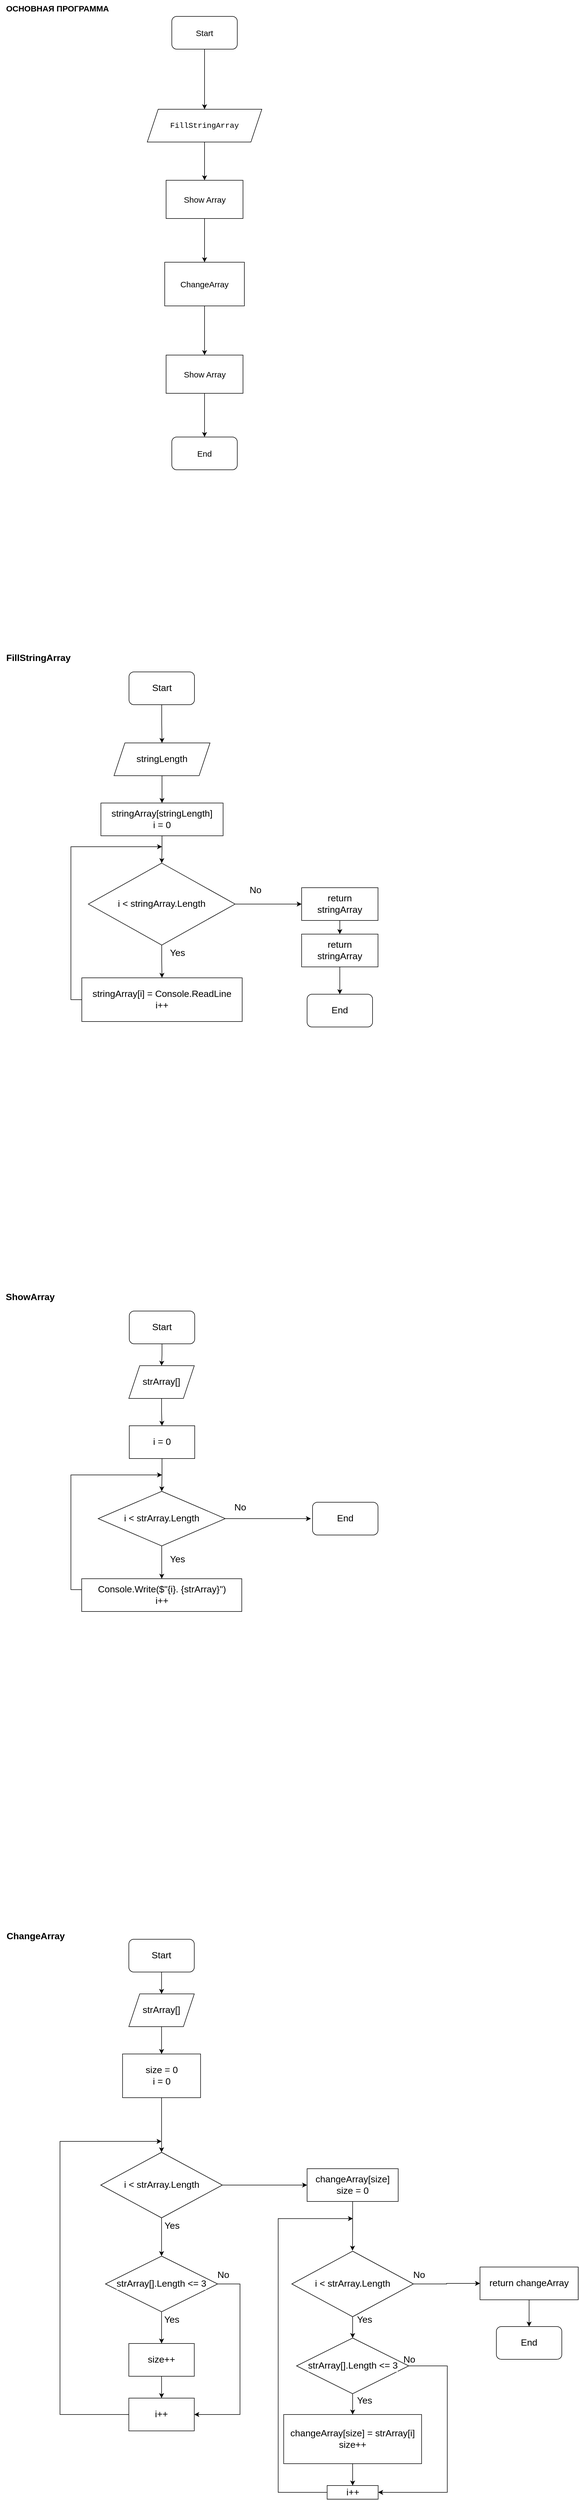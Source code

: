 <mxfile version="20.8.13" type="device"><diagram name="Страница 1" id="VPF_Hh4auNEz_IFb7UpR"><mxGraphModel dx="989" dy="529" grid="1" gridSize="10" guides="1" tooltips="1" connect="1" arrows="1" fold="1" page="1" pageScale="1" pageWidth="827" pageHeight="1169" math="0" shadow="0"><root><mxCell id="0"/><mxCell id="1" parent="0"/><mxCell id="eVmPArstOqrc9TX9lQkC-1" value="ОСНОВНАЯ ПРОГРАММА" style="text;html=1;align=center;verticalAlign=middle;resizable=0;points=[];autosize=1;strokeColor=none;fillColor=none;fontSize=15;fontStyle=1" vertex="1" parent="1"><mxGeometry x="30" y="10" width="210" height="30" as="geometry"/></mxCell><mxCell id="eVmPArstOqrc9TX9lQkC-6" style="edgeStyle=orthogonalEdgeStyle;rounded=0;orthogonalLoop=1;jettySize=auto;html=1;entryX=0.5;entryY=0;entryDx=0;entryDy=0;fontSize=15;fontColor=#000000;" edge="1" parent="1" source="eVmPArstOqrc9TX9lQkC-3" target="eVmPArstOqrc9TX9lQkC-5"><mxGeometry relative="1" as="geometry"/></mxCell><mxCell id="eVmPArstOqrc9TX9lQkC-3" value="Start" style="rounded=1;whiteSpace=wrap;html=1;fontSize=15;" vertex="1" parent="1"><mxGeometry x="345" y="40" width="120" height="60" as="geometry"/></mxCell><mxCell id="eVmPArstOqrc9TX9lQkC-8" style="edgeStyle=orthogonalEdgeStyle;rounded=0;orthogonalLoop=1;jettySize=auto;html=1;fontSize=15;fontColor=#000000;" edge="1" parent="1" source="eVmPArstOqrc9TX9lQkC-5"><mxGeometry relative="1" as="geometry"><mxPoint x="405" y="340" as="targetPoint"/></mxGeometry></mxCell><mxCell id="eVmPArstOqrc9TX9lQkC-5" value="&lt;div style=&quot;font-family: Consolas, &amp;quot;Courier New&amp;quot;, monospace; font-size: 14px; line-height: 19px;&quot;&gt;&lt;span style=&quot;background-color: rgb(255, 255, 255);&quot;&gt;FillStringArray&lt;/span&gt;&lt;/div&gt;" style="shape=parallelogram;perimeter=parallelogramPerimeter;whiteSpace=wrap;html=1;fixedSize=1;fontSize=15;" vertex="1" parent="1"><mxGeometry x="300" y="210" width="210" height="60" as="geometry"/></mxCell><mxCell id="eVmPArstOqrc9TX9lQkC-11" style="edgeStyle=orthogonalEdgeStyle;rounded=0;orthogonalLoop=1;jettySize=auto;html=1;entryX=0.5;entryY=0;entryDx=0;entryDy=0;fontSize=15;fontColor=#000000;" edge="1" parent="1" source="eVmPArstOqrc9TX9lQkC-9" target="eVmPArstOqrc9TX9lQkC-10"><mxGeometry relative="1" as="geometry"/></mxCell><mxCell id="eVmPArstOqrc9TX9lQkC-9" value="Show Array" style="rounded=0;whiteSpace=wrap;html=1;labelBackgroundColor=#FFFFFF;fontSize=15;fontColor=#000000;" vertex="1" parent="1"><mxGeometry x="334.5" y="340" width="141" height="70" as="geometry"/></mxCell><mxCell id="eVmPArstOqrc9TX9lQkC-13" style="edgeStyle=orthogonalEdgeStyle;rounded=0;orthogonalLoop=1;jettySize=auto;html=1;entryX=0.5;entryY=0;entryDx=0;entryDy=0;fontSize=15;fontColor=#000000;" edge="1" parent="1" source="eVmPArstOqrc9TX9lQkC-10" target="eVmPArstOqrc9TX9lQkC-12"><mxGeometry relative="1" as="geometry"/></mxCell><mxCell id="eVmPArstOqrc9TX9lQkC-10" value="ChangeArray" style="rounded=0;whiteSpace=wrap;html=1;labelBackgroundColor=#FFFFFF;fontSize=15;fontColor=#000000;" vertex="1" parent="1"><mxGeometry x="332" y="490" width="146" height="80" as="geometry"/></mxCell><mxCell id="eVmPArstOqrc9TX9lQkC-15" style="edgeStyle=orthogonalEdgeStyle;rounded=0;orthogonalLoop=1;jettySize=auto;html=1;entryX=0.5;entryY=0;entryDx=0;entryDy=0;fontSize=15;fontColor=#000000;" edge="1" parent="1" source="eVmPArstOqrc9TX9lQkC-12" target="eVmPArstOqrc9TX9lQkC-14"><mxGeometry relative="1" as="geometry"/></mxCell><mxCell id="eVmPArstOqrc9TX9lQkC-12" value="Show Array" style="rounded=0;whiteSpace=wrap;html=1;labelBackgroundColor=#FFFFFF;fontSize=15;fontColor=#000000;" vertex="1" parent="1"><mxGeometry x="334.5" y="660" width="141" height="70" as="geometry"/></mxCell><mxCell id="eVmPArstOqrc9TX9lQkC-14" value="End" style="rounded=1;whiteSpace=wrap;html=1;labelBackgroundColor=#FFFFFF;fontSize=15;fontColor=#000000;" vertex="1" parent="1"><mxGeometry x="345" y="810" width="120" height="60" as="geometry"/></mxCell><mxCell id="eVmPArstOqrc9TX9lQkC-17" value="FillStringArray" style="text;html=1;align=center;verticalAlign=middle;resizable=0;points=[];autosize=1;strokeColor=none;fillColor=none;fontSize=17;fontColor=#000000;fontStyle=1" vertex="1" parent="1"><mxGeometry x="30" y="1200" width="140" height="30" as="geometry"/></mxCell><mxCell id="eVmPArstOqrc9TX9lQkC-20" style="edgeStyle=orthogonalEdgeStyle;rounded=0;orthogonalLoop=1;jettySize=auto;html=1;entryX=0.5;entryY=0;entryDx=0;entryDy=0;fontSize=17;fontColor=#000000;" edge="1" parent="1" source="eVmPArstOqrc9TX9lQkC-18" target="eVmPArstOqrc9TX9lQkC-19"><mxGeometry relative="1" as="geometry"/></mxCell><mxCell id="eVmPArstOqrc9TX9lQkC-18" value="Start" style="rounded=1;whiteSpace=wrap;html=1;labelBackgroundColor=#FFFFFF;fontSize=17;fontColor=#000000;" vertex="1" parent="1"><mxGeometry x="266.5" y="1240" width="120" height="60" as="geometry"/></mxCell><mxCell id="eVmPArstOqrc9TX9lQkC-22" style="edgeStyle=orthogonalEdgeStyle;rounded=0;orthogonalLoop=1;jettySize=auto;html=1;fontSize=17;fontColor=#000000;" edge="1" parent="1" source="eVmPArstOqrc9TX9lQkC-19"><mxGeometry relative="1" as="geometry"><mxPoint x="327" y="1480" as="targetPoint"/></mxGeometry></mxCell><mxCell id="eVmPArstOqrc9TX9lQkC-19" value="stringLength" style="shape=parallelogram;perimeter=parallelogramPerimeter;whiteSpace=wrap;html=1;fixedSize=1;labelBackgroundColor=#FFFFFF;fontSize=17;fontColor=#000000;" vertex="1" parent="1"><mxGeometry x="239" y="1370" width="176" height="60" as="geometry"/></mxCell><mxCell id="eVmPArstOqrc9TX9lQkC-25" style="edgeStyle=orthogonalEdgeStyle;rounded=0;orthogonalLoop=1;jettySize=auto;html=1;entryX=0.5;entryY=0;entryDx=0;entryDy=0;fontSize=17;fontColor=#000000;" edge="1" parent="1" source="eVmPArstOqrc9TX9lQkC-23" target="eVmPArstOqrc9TX9lQkC-24"><mxGeometry relative="1" as="geometry"/></mxCell><mxCell id="eVmPArstOqrc9TX9lQkC-23" value="stringArray[stringLength]&lt;br&gt;i = 0" style="rounded=0;whiteSpace=wrap;html=1;labelBackgroundColor=#FFFFFF;fontSize=17;fontColor=#000000;" vertex="1" parent="1"><mxGeometry x="215" y="1480" width="224" height="60" as="geometry"/></mxCell><mxCell id="eVmPArstOqrc9TX9lQkC-27" style="edgeStyle=orthogonalEdgeStyle;rounded=0;orthogonalLoop=1;jettySize=auto;html=1;entryX=0.5;entryY=0;entryDx=0;entryDy=0;fontSize=17;fontColor=#000000;" edge="1" parent="1" source="eVmPArstOqrc9TX9lQkC-24" target="eVmPArstOqrc9TX9lQkC-26"><mxGeometry relative="1" as="geometry"/></mxCell><mxCell id="eVmPArstOqrc9TX9lQkC-35" style="edgeStyle=orthogonalEdgeStyle;rounded=0;orthogonalLoop=1;jettySize=auto;html=1;fontSize=17;fontColor=#000000;" edge="1" parent="1" source="eVmPArstOqrc9TX9lQkC-24"><mxGeometry relative="1" as="geometry"><mxPoint x="583" y="1665" as="targetPoint"/></mxGeometry></mxCell><mxCell id="eVmPArstOqrc9TX9lQkC-24" value="i &amp;lt; stringArray.Length" style="rhombus;whiteSpace=wrap;html=1;labelBackgroundColor=#FFFFFF;fontSize=17;fontColor=#000000;" vertex="1" parent="1"><mxGeometry x="192" y="1590" width="269" height="150" as="geometry"/></mxCell><mxCell id="eVmPArstOqrc9TX9lQkC-31" style="edgeStyle=orthogonalEdgeStyle;rounded=0;orthogonalLoop=1;jettySize=auto;html=1;fontSize=17;fontColor=#000000;" edge="1" parent="1" source="eVmPArstOqrc9TX9lQkC-26"><mxGeometry relative="1" as="geometry"><mxPoint x="327" y="1560" as="targetPoint"/><Array as="points"><mxPoint x="160" y="1840"/><mxPoint x="160" y="1560"/></Array></mxGeometry></mxCell><mxCell id="eVmPArstOqrc9TX9lQkC-26" value="stringArray[i] = Console.ReadLine&lt;br&gt;i++" style="whiteSpace=wrap;html=1;fontSize=17;fontColor=#000000;labelBackgroundColor=#FFFFFF;" vertex="1" parent="1"><mxGeometry x="180" y="1800" width="294" height="80" as="geometry"/></mxCell><mxCell id="eVmPArstOqrc9TX9lQkC-30" style="edgeStyle=orthogonalEdgeStyle;rounded=0;orthogonalLoop=1;jettySize=auto;html=1;exitX=0.5;exitY=1;exitDx=0;exitDy=0;fontSize=17;fontColor=#000000;" edge="1" parent="1" source="eVmPArstOqrc9TX9lQkC-26" target="eVmPArstOqrc9TX9lQkC-26"><mxGeometry relative="1" as="geometry"/></mxCell><mxCell id="eVmPArstOqrc9TX9lQkC-32" value="Yes" style="text;html=1;align=center;verticalAlign=middle;resizable=0;points=[];autosize=1;strokeColor=none;fillColor=none;fontSize=17;fontColor=#000000;" vertex="1" parent="1"><mxGeometry x="330" y="1740" width="50" height="30" as="geometry"/></mxCell><mxCell id="eVmPArstOqrc9TX9lQkC-38" style="edgeStyle=orthogonalEdgeStyle;rounded=0;orthogonalLoop=1;jettySize=auto;html=1;fontSize=17;fontColor=#000000;" edge="1" parent="1" source="eVmPArstOqrc9TX9lQkC-36" target="eVmPArstOqrc9TX9lQkC-37"><mxGeometry relative="1" as="geometry"/></mxCell><mxCell id="eVmPArstOqrc9TX9lQkC-36" value="return&lt;br&gt;stringArray" style="rounded=0;whiteSpace=wrap;html=1;labelBackgroundColor=#FFFFFF;fontSize=17;fontColor=#000000;" vertex="1" parent="1"><mxGeometry x="583" y="1635" width="140" height="60" as="geometry"/></mxCell><mxCell id="eVmPArstOqrc9TX9lQkC-40" style="edgeStyle=orthogonalEdgeStyle;rounded=0;orthogonalLoop=1;jettySize=auto;html=1;fontSize=17;fontColor=#000000;" edge="1" parent="1" source="eVmPArstOqrc9TX9lQkC-37"><mxGeometry relative="1" as="geometry"><mxPoint x="653" y="1830" as="targetPoint"/></mxGeometry></mxCell><mxCell id="eVmPArstOqrc9TX9lQkC-37" value="return&lt;br&gt;stringArray" style="rounded=0;whiteSpace=wrap;html=1;labelBackgroundColor=#FFFFFF;fontSize=17;fontColor=#000000;" vertex="1" parent="1"><mxGeometry x="583" y="1720" width="140" height="60" as="geometry"/></mxCell><mxCell id="eVmPArstOqrc9TX9lQkC-41" value="End" style="rounded=1;whiteSpace=wrap;html=1;labelBackgroundColor=#FFFFFF;fontSize=17;fontColor=#000000;" vertex="1" parent="1"><mxGeometry x="593" y="1830" width="120" height="60" as="geometry"/></mxCell><mxCell id="eVmPArstOqrc9TX9lQkC-42" value="ShowArray" style="text;html=1;align=center;verticalAlign=middle;resizable=0;points=[];autosize=1;strokeColor=none;fillColor=none;fontSize=17;fontColor=#000000;fontStyle=1" vertex="1" parent="1"><mxGeometry x="30" y="2370" width="110" height="30" as="geometry"/></mxCell><mxCell id="eVmPArstOqrc9TX9lQkC-71" style="edgeStyle=orthogonalEdgeStyle;rounded=0;orthogonalLoop=1;jettySize=auto;html=1;entryX=0.5;entryY=0;entryDx=0;entryDy=0;fontSize=17;fontColor=#000000;" edge="1" parent="1" source="eVmPArstOqrc9TX9lQkC-43" target="eVmPArstOqrc9TX9lQkC-70"><mxGeometry relative="1" as="geometry"/></mxCell><mxCell id="eVmPArstOqrc9TX9lQkC-43" value="Start" style="rounded=1;whiteSpace=wrap;html=1;labelBackgroundColor=#FFFFFF;fontSize=17;fontColor=#000000;" vertex="1" parent="1"><mxGeometry x="267" y="2410" width="120" height="60" as="geometry"/></mxCell><mxCell id="eVmPArstOqrc9TX9lQkC-47" value="" style="edgeStyle=orthogonalEdgeStyle;rounded=0;orthogonalLoop=1;jettySize=auto;html=1;fontSize=17;fontColor=#000000;" edge="1" parent="1" source="eVmPArstOqrc9TX9lQkC-44" target="eVmPArstOqrc9TX9lQkC-46"><mxGeometry relative="1" as="geometry"/></mxCell><mxCell id="eVmPArstOqrc9TX9lQkC-44" value="i = 0" style="rounded=0;whiteSpace=wrap;html=1;labelBackgroundColor=#FFFFFF;fontSize=17;fontColor=#000000;" vertex="1" parent="1"><mxGeometry x="267" y="2620" width="120" height="60" as="geometry"/></mxCell><mxCell id="eVmPArstOqrc9TX9lQkC-49" value="" style="edgeStyle=orthogonalEdgeStyle;rounded=0;orthogonalLoop=1;jettySize=auto;html=1;fontSize=17;fontColor=#000000;" edge="1" parent="1" source="eVmPArstOqrc9TX9lQkC-46" target="eVmPArstOqrc9TX9lQkC-48"><mxGeometry relative="1" as="geometry"/></mxCell><mxCell id="eVmPArstOqrc9TX9lQkC-52" style="edgeStyle=orthogonalEdgeStyle;rounded=0;orthogonalLoop=1;jettySize=auto;html=1;fontSize=17;fontColor=#000000;" edge="1" parent="1" source="eVmPArstOqrc9TX9lQkC-46"><mxGeometry relative="1" as="geometry"><mxPoint x="600" y="2790" as="targetPoint"/></mxGeometry></mxCell><mxCell id="eVmPArstOqrc9TX9lQkC-46" value="i &amp;lt; strArray.Length" style="rhombus;whiteSpace=wrap;html=1;fontSize=17;fontColor=#000000;rounded=0;labelBackgroundColor=#FFFFFF;" vertex="1" parent="1"><mxGeometry x="210" y="2740" width="233" height="100" as="geometry"/></mxCell><mxCell id="eVmPArstOqrc9TX9lQkC-50" style="edgeStyle=orthogonalEdgeStyle;rounded=0;orthogonalLoop=1;jettySize=auto;html=1;fontSize=17;fontColor=#000000;" edge="1" parent="1" source="eVmPArstOqrc9TX9lQkC-48"><mxGeometry relative="1" as="geometry"><mxPoint x="327" y="2710" as="targetPoint"/><Array as="points"><mxPoint x="160" y="2920"/><mxPoint x="160" y="2710"/></Array></mxGeometry></mxCell><mxCell id="eVmPArstOqrc9TX9lQkC-48" value="Console.Write($&quot;{i}. {strArray}&quot;)&lt;br&gt;i++" style="whiteSpace=wrap;html=1;fontSize=17;fontColor=#000000;rounded=0;labelBackgroundColor=#FFFFFF;" vertex="1" parent="1"><mxGeometry x="179.75" y="2900" width="293.5" height="60" as="geometry"/></mxCell><mxCell id="eVmPArstOqrc9TX9lQkC-51" value="Yes" style="text;html=1;align=center;verticalAlign=middle;resizable=0;points=[];autosize=1;strokeColor=none;fillColor=none;fontSize=17;fontColor=#000000;" vertex="1" parent="1"><mxGeometry x="330" y="2850" width="50" height="30" as="geometry"/></mxCell><mxCell id="eVmPArstOqrc9TX9lQkC-54" value="No" style="text;html=1;align=center;verticalAlign=middle;resizable=0;points=[];autosize=1;strokeColor=none;fillColor=none;fontSize=17;fontColor=#000000;" vertex="1" parent="1"><mxGeometry x="445" y="2755" width="50" height="30" as="geometry"/></mxCell><mxCell id="eVmPArstOqrc9TX9lQkC-55" value="No" style="text;html=1;align=center;verticalAlign=middle;resizable=0;points=[];autosize=1;strokeColor=none;fillColor=none;fontSize=17;fontColor=#000000;" vertex="1" parent="1"><mxGeometry x="473.25" y="1625" width="50" height="30" as="geometry"/></mxCell><mxCell id="eVmPArstOqrc9TX9lQkC-56" value="End" style="rounded=1;whiteSpace=wrap;html=1;labelBackgroundColor=#FFFFFF;fontSize=17;fontColor=#000000;" vertex="1" parent="1"><mxGeometry x="603" y="2760" width="120" height="60" as="geometry"/></mxCell><mxCell id="eVmPArstOqrc9TX9lQkC-57" value="ChangeArray" style="text;html=1;align=center;verticalAlign=middle;resizable=0;points=[];autosize=1;strokeColor=none;fillColor=none;fontSize=17;fontColor=#000000;fontStyle=1" vertex="1" parent="1"><mxGeometry x="30" y="3540" width="130" height="30" as="geometry"/></mxCell><mxCell id="eVmPArstOqrc9TX9lQkC-74" style="edgeStyle=orthogonalEdgeStyle;rounded=0;orthogonalLoop=1;jettySize=auto;html=1;entryX=0.5;entryY=0;entryDx=0;entryDy=0;fontSize=17;fontColor=#000000;" edge="1" parent="1" source="eVmPArstOqrc9TX9lQkC-58" target="eVmPArstOqrc9TX9lQkC-73"><mxGeometry relative="1" as="geometry"/></mxCell><mxCell id="eVmPArstOqrc9TX9lQkC-58" value="Start" style="rounded=1;whiteSpace=wrap;html=1;labelBackgroundColor=#FFFFFF;fontSize=17;fontColor=#000000;" vertex="1" parent="1"><mxGeometry x="266.19" y="3560" width="120" height="60" as="geometry"/></mxCell><mxCell id="eVmPArstOqrc9TX9lQkC-62" value="" style="edgeStyle=orthogonalEdgeStyle;rounded=0;orthogonalLoop=1;jettySize=auto;html=1;fontSize=17;fontColor=#000000;" edge="1" parent="1" source="eVmPArstOqrc9TX9lQkC-59" target="eVmPArstOqrc9TX9lQkC-61"><mxGeometry relative="1" as="geometry"/></mxCell><mxCell id="eVmPArstOqrc9TX9lQkC-59" value="size = 0&lt;br&gt;i = 0" style="rounded=0;whiteSpace=wrap;html=1;labelBackgroundColor=#FFFFFF;fontSize=17;fontColor=#000000;" vertex="1" parent="1"><mxGeometry x="254.69" y="3770" width="143" height="80" as="geometry"/></mxCell><mxCell id="eVmPArstOqrc9TX9lQkC-65" value="" style="edgeStyle=orthogonalEdgeStyle;rounded=0;orthogonalLoop=1;jettySize=auto;html=1;fontSize=17;fontColor=#000000;" edge="1" parent="1" source="eVmPArstOqrc9TX9lQkC-61" target="eVmPArstOqrc9TX9lQkC-64"><mxGeometry relative="1" as="geometry"/></mxCell><mxCell id="eVmPArstOqrc9TX9lQkC-91" style="edgeStyle=orthogonalEdgeStyle;rounded=0;orthogonalLoop=1;jettySize=auto;html=1;fontSize=17;fontColor=#000000;entryX=0;entryY=0.5;entryDx=0;entryDy=0;" edge="1" parent="1" source="eVmPArstOqrc9TX9lQkC-61" target="eVmPArstOqrc9TX9lQkC-92"><mxGeometry relative="1" as="geometry"><mxPoint x="590" y="4010" as="targetPoint"/></mxGeometry></mxCell><mxCell id="eVmPArstOqrc9TX9lQkC-61" value="i &amp;lt; strArray.Length" style="rhombus;whiteSpace=wrap;html=1;fontSize=17;fontColor=#000000;rounded=0;labelBackgroundColor=#FFFFFF;" vertex="1" parent="1"><mxGeometry x="214.69" y="3950" width="223" height="120" as="geometry"/></mxCell><mxCell id="eVmPArstOqrc9TX9lQkC-69" value="" style="edgeStyle=orthogonalEdgeStyle;rounded=0;orthogonalLoop=1;jettySize=auto;html=1;fontSize=17;fontColor=#000000;" edge="1" parent="1" source="eVmPArstOqrc9TX9lQkC-64" target="eVmPArstOqrc9TX9lQkC-68"><mxGeometry relative="1" as="geometry"/></mxCell><mxCell id="eVmPArstOqrc9TX9lQkC-88" style="edgeStyle=orthogonalEdgeStyle;rounded=0;orthogonalLoop=1;jettySize=auto;html=1;exitX=1;exitY=0.5;exitDx=0;exitDy=0;fontSize=17;fontColor=#000000;entryX=1;entryY=0.5;entryDx=0;entryDy=0;" edge="1" parent="1" source="eVmPArstOqrc9TX9lQkC-64" target="eVmPArstOqrc9TX9lQkC-86"><mxGeometry relative="1" as="geometry"><mxPoint x="440" y="4440" as="targetPoint"/><Array as="points"><mxPoint x="470" y="4191"/><mxPoint x="470" y="4430"/></Array></mxGeometry></mxCell><mxCell id="eVmPArstOqrc9TX9lQkC-64" value="strArray[].Length &amp;lt;= 3" style="rhombus;whiteSpace=wrap;html=1;fontSize=17;fontColor=#000000;rounded=0;labelBackgroundColor=#FFFFFF;" vertex="1" parent="1"><mxGeometry x="223.38" y="4140" width="205.62" height="102" as="geometry"/></mxCell><mxCell id="eVmPArstOqrc9TX9lQkC-67" value="Yes" style="text;html=1;align=center;verticalAlign=middle;resizable=0;points=[];autosize=1;strokeColor=none;fillColor=none;fontSize=17;fontColor=#000000;" vertex="1" parent="1"><mxGeometry x="320" y="4070" width="50" height="30" as="geometry"/></mxCell><mxCell id="eVmPArstOqrc9TX9lQkC-87" style="edgeStyle=orthogonalEdgeStyle;rounded=0;orthogonalLoop=1;jettySize=auto;html=1;entryX=0.5;entryY=0;entryDx=0;entryDy=0;fontSize=17;fontColor=#000000;" edge="1" parent="1" source="eVmPArstOqrc9TX9lQkC-68" target="eVmPArstOqrc9TX9lQkC-86"><mxGeometry relative="1" as="geometry"/></mxCell><mxCell id="eVmPArstOqrc9TX9lQkC-68" value="size++" style="whiteSpace=wrap;html=1;fontSize=17;fontColor=#000000;rounded=0;labelBackgroundColor=#FFFFFF;" vertex="1" parent="1"><mxGeometry x="266.19" y="4300" width="120" height="60" as="geometry"/></mxCell><mxCell id="eVmPArstOqrc9TX9lQkC-72" style="edgeStyle=orthogonalEdgeStyle;rounded=0;orthogonalLoop=1;jettySize=auto;html=1;entryX=0.5;entryY=0;entryDx=0;entryDy=0;fontSize=17;fontColor=#000000;" edge="1" parent="1" source="eVmPArstOqrc9TX9lQkC-70" target="eVmPArstOqrc9TX9lQkC-44"><mxGeometry relative="1" as="geometry"/></mxCell><mxCell id="eVmPArstOqrc9TX9lQkC-70" value="strArray[]" style="shape=parallelogram;perimeter=parallelogramPerimeter;whiteSpace=wrap;html=1;fixedSize=1;labelBackgroundColor=#FFFFFF;fontSize=17;fontColor=#000000;" vertex="1" parent="1"><mxGeometry x="266.19" y="2510" width="120" height="60" as="geometry"/></mxCell><mxCell id="eVmPArstOqrc9TX9lQkC-75" style="edgeStyle=orthogonalEdgeStyle;rounded=0;orthogonalLoop=1;jettySize=auto;html=1;entryX=0.5;entryY=0;entryDx=0;entryDy=0;fontSize=17;fontColor=#000000;" edge="1" parent="1" source="eVmPArstOqrc9TX9lQkC-73" target="eVmPArstOqrc9TX9lQkC-59"><mxGeometry relative="1" as="geometry"/></mxCell><mxCell id="eVmPArstOqrc9TX9lQkC-73" value="strArray[]" style="shape=parallelogram;perimeter=parallelogramPerimeter;whiteSpace=wrap;html=1;fixedSize=1;labelBackgroundColor=#FFFFFF;fontSize=17;fontColor=#000000;" vertex="1" parent="1"><mxGeometry x="266.19" y="3660" width="120" height="60" as="geometry"/></mxCell><mxCell id="eVmPArstOqrc9TX9lQkC-78" style="edgeStyle=orthogonalEdgeStyle;rounded=0;orthogonalLoop=1;jettySize=auto;html=1;fontSize=17;fontColor=#000000;exitX=0;exitY=0.5;exitDx=0;exitDy=0;" edge="1" parent="1" source="eVmPArstOqrc9TX9lQkC-86"><mxGeometry relative="1" as="geometry"><mxPoint x="326.19" y="3930" as="targetPoint"/><mxPoint x="326.2" y="4300" as="sourcePoint"/><Array as="points"><mxPoint x="140" y="4430"/><mxPoint x="140" y="3930"/></Array></mxGeometry></mxCell><mxCell id="eVmPArstOqrc9TX9lQkC-82" value="Yes" style="text;html=1;strokeColor=none;fillColor=none;align=center;verticalAlign=middle;whiteSpace=wrap;rounded=0;fontSize=17;fontColor=#000000;" vertex="1" parent="1"><mxGeometry x="315" y="4242" width="60" height="30" as="geometry"/></mxCell><mxCell id="eVmPArstOqrc9TX9lQkC-86" value="i++" style="rounded=0;whiteSpace=wrap;html=1;labelBackgroundColor=#FFFFFF;fontSize=17;fontColor=#000000;" vertex="1" parent="1"><mxGeometry x="266.19" y="4400" width="120" height="60" as="geometry"/></mxCell><mxCell id="eVmPArstOqrc9TX9lQkC-89" value="No" style="text;html=1;align=center;verticalAlign=middle;resizable=0;points=[];autosize=1;strokeColor=none;fillColor=none;fontSize=17;fontColor=#000000;" vertex="1" parent="1"><mxGeometry x="414" y="4160" width="50" height="30" as="geometry"/></mxCell><mxCell id="eVmPArstOqrc9TX9lQkC-93" style="edgeStyle=orthogonalEdgeStyle;rounded=0;orthogonalLoop=1;jettySize=auto;html=1;fontSize=17;fontColor=#000000;" edge="1" parent="1" source="eVmPArstOqrc9TX9lQkC-92"><mxGeometry relative="1" as="geometry"><mxPoint x="676.241" y="4130.005" as="targetPoint"/></mxGeometry></mxCell><mxCell id="eVmPArstOqrc9TX9lQkC-92" value="changeArray[size]&lt;br&gt;size = 0" style="rounded=0;whiteSpace=wrap;html=1;labelBackgroundColor=#FFFFFF;fontSize=17;fontColor=#000000;" vertex="1" parent="1"><mxGeometry x="593" y="3980" width="167" height="60" as="geometry"/></mxCell><mxCell id="eVmPArstOqrc9TX9lQkC-97" style="edgeStyle=orthogonalEdgeStyle;rounded=0;orthogonalLoop=1;jettySize=auto;html=1;entryX=0.5;entryY=0;entryDx=0;entryDy=0;fontSize=17;fontColor=#000000;" edge="1" parent="1" source="eVmPArstOqrc9TX9lQkC-95" target="eVmPArstOqrc9TX9lQkC-96"><mxGeometry relative="1" as="geometry"/></mxCell><mxCell id="eVmPArstOqrc9TX9lQkC-113" style="edgeStyle=orthogonalEdgeStyle;rounded=0;orthogonalLoop=1;jettySize=auto;html=1;fontSize=17;fontColor=#000000;entryX=0;entryY=0.5;entryDx=0;entryDy=0;" edge="1" parent="1" source="eVmPArstOqrc9TX9lQkC-95" target="eVmPArstOqrc9TX9lQkC-114"><mxGeometry relative="1" as="geometry"><mxPoint x="850.0" y="4191" as="targetPoint"/></mxGeometry></mxCell><mxCell id="eVmPArstOqrc9TX9lQkC-95" value="i &amp;lt; strArray.Length" style="rhombus;whiteSpace=wrap;html=1;fontSize=17;fontColor=#000000;rounded=0;labelBackgroundColor=#FFFFFF;" vertex="1" parent="1"><mxGeometry x="565" y="4131" width="223" height="120" as="geometry"/></mxCell><mxCell id="eVmPArstOqrc9TX9lQkC-98" style="edgeStyle=orthogonalEdgeStyle;rounded=0;orthogonalLoop=1;jettySize=auto;html=1;fontSize=17;fontColor=#000000;" edge="1" parent="1" source="eVmPArstOqrc9TX9lQkC-96" target="eVmPArstOqrc9TX9lQkC-99"><mxGeometry relative="1" as="geometry"><mxPoint x="676.5" y="4430" as="targetPoint"/></mxGeometry></mxCell><mxCell id="eVmPArstOqrc9TX9lQkC-107" style="edgeStyle=orthogonalEdgeStyle;rounded=0;orthogonalLoop=1;jettySize=auto;html=1;exitX=1;exitY=0.5;exitDx=0;exitDy=0;fontSize=17;fontColor=#000000;entryX=1;entryY=0.5;entryDx=0;entryDy=0;" edge="1" parent="1" source="eVmPArstOqrc9TX9lQkC-96" target="eVmPArstOqrc9TX9lQkC-100"><mxGeometry relative="1" as="geometry"><mxPoint x="800" y="4570" as="targetPoint"/><Array as="points"><mxPoint x="850" y="4341"/><mxPoint x="850" y="4573"/></Array></mxGeometry></mxCell><mxCell id="eVmPArstOqrc9TX9lQkC-96" value="strArray[].Length &amp;lt;= 3" style="rhombus;whiteSpace=wrap;html=1;fontSize=17;fontColor=#000000;rounded=0;labelBackgroundColor=#FFFFFF;" vertex="1" parent="1"><mxGeometry x="573.69" y="4290" width="205.62" height="102" as="geometry"/></mxCell><mxCell id="eVmPArstOqrc9TX9lQkC-101" style="edgeStyle=orthogonalEdgeStyle;rounded=0;orthogonalLoop=1;jettySize=auto;html=1;fontSize=17;fontColor=#000000;" edge="1" parent="1" source="eVmPArstOqrc9TX9lQkC-99" target="eVmPArstOqrc9TX9lQkC-100"><mxGeometry relative="1" as="geometry"/></mxCell><mxCell id="eVmPArstOqrc9TX9lQkC-99" value="changeArray[size] = strArray[i]&lt;br&gt;size++" style="rounded=0;whiteSpace=wrap;html=1;labelBackgroundColor=#FFFFFF;fontSize=17;fontColor=#000000;" vertex="1" parent="1"><mxGeometry x="550.1" y="4430" width="252.81" height="90" as="geometry"/></mxCell><mxCell id="eVmPArstOqrc9TX9lQkC-102" style="edgeStyle=orthogonalEdgeStyle;rounded=0;orthogonalLoop=1;jettySize=auto;html=1;exitX=0;exitY=0.5;exitDx=0;exitDy=0;fontSize=17;fontColor=#000000;" edge="1" parent="1" source="eVmPArstOqrc9TX9lQkC-100"><mxGeometry relative="1" as="geometry"><mxPoint x="677" y="4071.379" as="targetPoint"/><Array as="points"><mxPoint x="540" y="4573"/><mxPoint x="540" y="4071"/></Array></mxGeometry></mxCell><mxCell id="eVmPArstOqrc9TX9lQkC-100" value="i++" style="rounded=0;whiteSpace=wrap;html=1;labelBackgroundColor=#FFFFFF;fontSize=17;fontColor=#000000;" vertex="1" parent="1"><mxGeometry x="629.75" y="4560" width="93.5" height="25" as="geometry"/></mxCell><mxCell id="eVmPArstOqrc9TX9lQkC-108" value="Yes" style="text;html=1;align=center;verticalAlign=middle;resizable=0;points=[];autosize=1;strokeColor=none;fillColor=none;fontSize=17;fontColor=#000000;" vertex="1" parent="1"><mxGeometry x="673" y="4390" width="50" height="30" as="geometry"/></mxCell><mxCell id="eVmPArstOqrc9TX9lQkC-109" value="Yes" style="text;html=1;align=center;verticalAlign=middle;resizable=0;points=[];autosize=1;strokeColor=none;fillColor=none;fontSize=17;fontColor=#000000;" vertex="1" parent="1"><mxGeometry x="673" y="4242" width="50" height="30" as="geometry"/></mxCell><mxCell id="eVmPArstOqrc9TX9lQkC-110" value="No" style="text;html=1;align=center;verticalAlign=middle;resizable=0;points=[];autosize=1;strokeColor=none;fillColor=none;fontSize=17;fontColor=#000000;" vertex="1" parent="1"><mxGeometry x="755" y="4315" width="50" height="30" as="geometry"/></mxCell><mxCell id="eVmPArstOqrc9TX9lQkC-111" value="No" style="text;html=1;align=center;verticalAlign=middle;resizable=0;points=[];autosize=1;strokeColor=none;fillColor=none;fontSize=17;fontColor=#000000;" vertex="1" parent="1"><mxGeometry x="773.25" y="4160" width="50" height="30" as="geometry"/></mxCell><mxCell id="eVmPArstOqrc9TX9lQkC-115" style="edgeStyle=orthogonalEdgeStyle;rounded=0;orthogonalLoop=1;jettySize=auto;html=1;fontSize=17;fontColor=#000000;" edge="1" parent="1" source="eVmPArstOqrc9TX9lQkC-114" target="eVmPArstOqrc9TX9lQkC-116"><mxGeometry relative="1" as="geometry"><mxPoint x="1000.0" y="4289" as="targetPoint"/></mxGeometry></mxCell><mxCell id="eVmPArstOqrc9TX9lQkC-114" value="return changeArray" style="rounded=0;whiteSpace=wrap;html=1;labelBackgroundColor=#FFFFFF;fontSize=17;fontColor=#000000;" vertex="1" parent="1"><mxGeometry x="910" y="4160" width="180" height="60" as="geometry"/></mxCell><mxCell id="eVmPArstOqrc9TX9lQkC-116" value="End" style="rounded=1;whiteSpace=wrap;html=1;labelBackgroundColor=#FFFFFF;fontSize=17;fontColor=#000000;" vertex="1" parent="1"><mxGeometry x="940.0" y="4269" width="120" height="60" as="geometry"/></mxCell></root></mxGraphModel></diagram></mxfile>